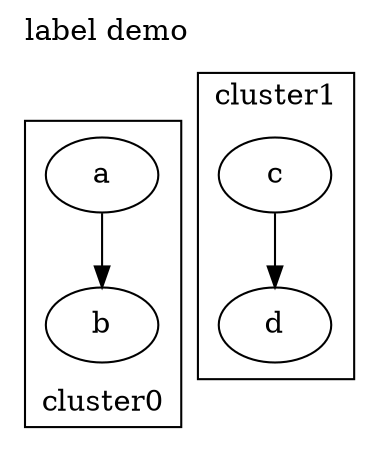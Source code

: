 digraph G {
  label = "label demo";
  labelloc="top";
  labeljust="left";
  subgraph cluster0 {
    a;
    b;
    a->b;
    label = "cluster0";
    labelloc="bottom"
  }
  subgraph cluster1 {
    c;
    d;
    c->d;
    label = "cluster1";
    labelloc="top"
  }
}
